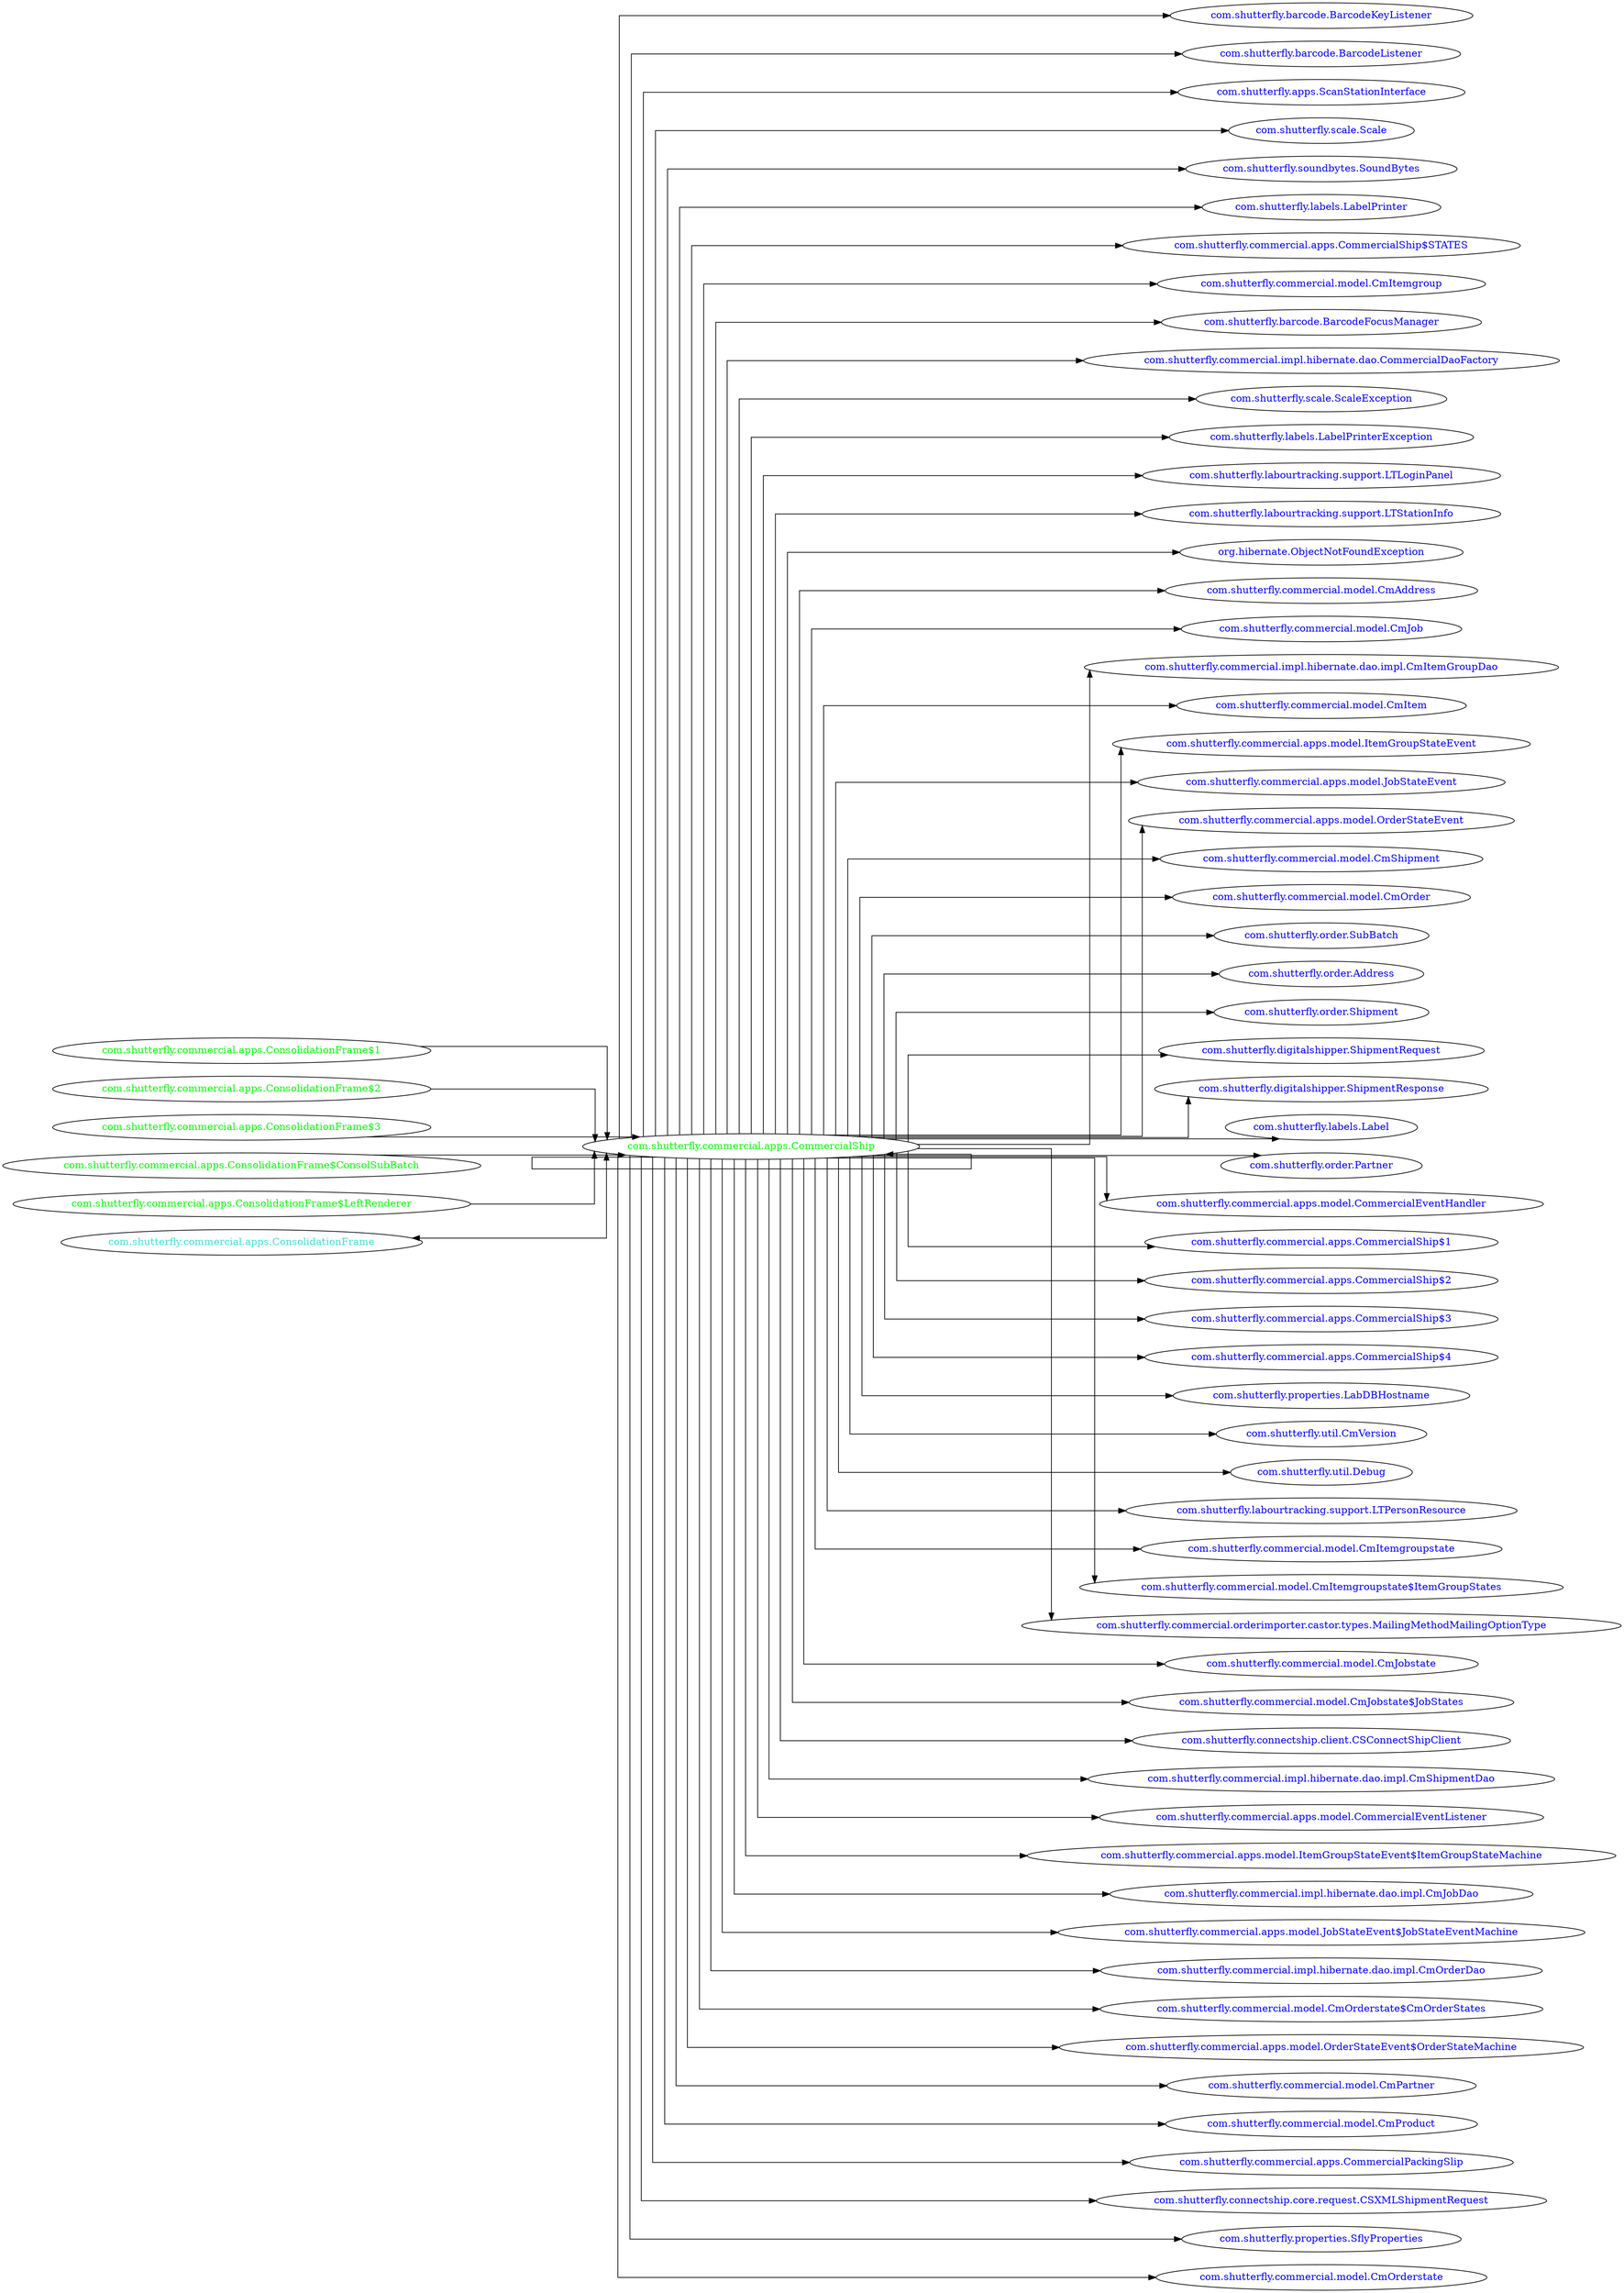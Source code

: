 digraph dependencyGraph {
 concentrate=true;
 ranksep="2.0";
 rankdir="LR"; 
 splines="ortho";
"com.shutterfly.commercial.apps.CommercialShip" [fontcolor="red"];
"com.shutterfly.barcode.BarcodeKeyListener" [ fontcolor="blue" ];
"com.shutterfly.commercial.apps.CommercialShip"->"com.shutterfly.barcode.BarcodeKeyListener";
"com.shutterfly.barcode.BarcodeListener" [ fontcolor="blue" ];
"com.shutterfly.commercial.apps.CommercialShip"->"com.shutterfly.barcode.BarcodeListener";
"com.shutterfly.apps.ScanStationInterface" [ fontcolor="blue" ];
"com.shutterfly.commercial.apps.CommercialShip"->"com.shutterfly.apps.ScanStationInterface";
"com.shutterfly.scale.Scale" [ fontcolor="blue" ];
"com.shutterfly.commercial.apps.CommercialShip"->"com.shutterfly.scale.Scale";
"com.shutterfly.soundbytes.SoundBytes" [ fontcolor="blue" ];
"com.shutterfly.commercial.apps.CommercialShip"->"com.shutterfly.soundbytes.SoundBytes";
"com.shutterfly.labels.LabelPrinter" [ fontcolor="blue" ];
"com.shutterfly.commercial.apps.CommercialShip"->"com.shutterfly.labels.LabelPrinter";
"com.shutterfly.commercial.apps.CommercialShip$STATES" [ fontcolor="blue" ];
"com.shutterfly.commercial.apps.CommercialShip"->"com.shutterfly.commercial.apps.CommercialShip$STATES";
"com.shutterfly.commercial.model.CmItemgroup" [ fontcolor="blue" ];
"com.shutterfly.commercial.apps.CommercialShip"->"com.shutterfly.commercial.model.CmItemgroup";
"com.shutterfly.barcode.BarcodeFocusManager" [ fontcolor="blue" ];
"com.shutterfly.commercial.apps.CommercialShip"->"com.shutterfly.barcode.BarcodeFocusManager";
"com.shutterfly.commercial.impl.hibernate.dao.CommercialDaoFactory" [ fontcolor="blue" ];
"com.shutterfly.commercial.apps.CommercialShip"->"com.shutterfly.commercial.impl.hibernate.dao.CommercialDaoFactory";
"com.shutterfly.scale.ScaleException" [ fontcolor="blue" ];
"com.shutterfly.commercial.apps.CommercialShip"->"com.shutterfly.scale.ScaleException";
"com.shutterfly.labels.LabelPrinterException" [ fontcolor="blue" ];
"com.shutterfly.commercial.apps.CommercialShip"->"com.shutterfly.labels.LabelPrinterException";
"com.shutterfly.labourtracking.support.LTLoginPanel" [ fontcolor="blue" ];
"com.shutterfly.commercial.apps.CommercialShip"->"com.shutterfly.labourtracking.support.LTLoginPanel";
"com.shutterfly.labourtracking.support.LTStationInfo" [ fontcolor="blue" ];
"com.shutterfly.commercial.apps.CommercialShip"->"com.shutterfly.labourtracking.support.LTStationInfo";
"org.hibernate.ObjectNotFoundException" [ fontcolor="blue" ];
"com.shutterfly.commercial.apps.CommercialShip"->"org.hibernate.ObjectNotFoundException";
"com.shutterfly.commercial.model.CmAddress" [ fontcolor="blue" ];
"com.shutterfly.commercial.apps.CommercialShip"->"com.shutterfly.commercial.model.CmAddress";
"com.shutterfly.commercial.model.CmJob" [ fontcolor="blue" ];
"com.shutterfly.commercial.apps.CommercialShip"->"com.shutterfly.commercial.model.CmJob";
"com.shutterfly.commercial.impl.hibernate.dao.impl.CmItemGroupDao" [ fontcolor="blue" ];
"com.shutterfly.commercial.apps.CommercialShip"->"com.shutterfly.commercial.impl.hibernate.dao.impl.CmItemGroupDao";
"com.shutterfly.commercial.model.CmItem" [ fontcolor="blue" ];
"com.shutterfly.commercial.apps.CommercialShip"->"com.shutterfly.commercial.model.CmItem";
"com.shutterfly.commercial.apps.model.ItemGroupStateEvent" [ fontcolor="blue" ];
"com.shutterfly.commercial.apps.CommercialShip"->"com.shutterfly.commercial.apps.model.ItemGroupStateEvent";
"com.shutterfly.commercial.apps.model.JobStateEvent" [ fontcolor="blue" ];
"com.shutterfly.commercial.apps.CommercialShip"->"com.shutterfly.commercial.apps.model.JobStateEvent";
"com.shutterfly.commercial.apps.model.OrderStateEvent" [ fontcolor="blue" ];
"com.shutterfly.commercial.apps.CommercialShip"->"com.shutterfly.commercial.apps.model.OrderStateEvent";
"com.shutterfly.commercial.model.CmShipment" [ fontcolor="blue" ];
"com.shutterfly.commercial.apps.CommercialShip"->"com.shutterfly.commercial.model.CmShipment";
"com.shutterfly.commercial.model.CmOrder" [ fontcolor="blue" ];
"com.shutterfly.commercial.apps.CommercialShip"->"com.shutterfly.commercial.model.CmOrder";
"com.shutterfly.order.SubBatch" [ fontcolor="blue" ];
"com.shutterfly.commercial.apps.CommercialShip"->"com.shutterfly.order.SubBatch";
"com.shutterfly.order.Address" [ fontcolor="blue" ];
"com.shutterfly.commercial.apps.CommercialShip"->"com.shutterfly.order.Address";
"com.shutterfly.order.Shipment" [ fontcolor="blue" ];
"com.shutterfly.commercial.apps.CommercialShip"->"com.shutterfly.order.Shipment";
"com.shutterfly.digitalshipper.ShipmentRequest" [ fontcolor="blue" ];
"com.shutterfly.commercial.apps.CommercialShip"->"com.shutterfly.digitalshipper.ShipmentRequest";
"com.shutterfly.digitalshipper.ShipmentResponse" [ fontcolor="blue" ];
"com.shutterfly.commercial.apps.CommercialShip"->"com.shutterfly.digitalshipper.ShipmentResponse";
"com.shutterfly.labels.Label" [ fontcolor="blue" ];
"com.shutterfly.commercial.apps.CommercialShip"->"com.shutterfly.labels.Label";
"com.shutterfly.order.Partner" [ fontcolor="blue" ];
"com.shutterfly.commercial.apps.CommercialShip"->"com.shutterfly.order.Partner";
"com.shutterfly.commercial.apps.model.CommercialEventHandler" [ fontcolor="blue" ];
"com.shutterfly.commercial.apps.CommercialShip"->"com.shutterfly.commercial.apps.model.CommercialEventHandler";
"com.shutterfly.commercial.apps.CommercialShip$1" [ fontcolor="blue" ];
"com.shutterfly.commercial.apps.CommercialShip"->"com.shutterfly.commercial.apps.CommercialShip$1";
"com.shutterfly.commercial.apps.CommercialShip$2" [ fontcolor="blue" ];
"com.shutterfly.commercial.apps.CommercialShip"->"com.shutterfly.commercial.apps.CommercialShip$2";
"com.shutterfly.commercial.apps.CommercialShip$3" [ fontcolor="blue" ];
"com.shutterfly.commercial.apps.CommercialShip"->"com.shutterfly.commercial.apps.CommercialShip$3";
"com.shutterfly.commercial.apps.CommercialShip$4" [ fontcolor="blue" ];
"com.shutterfly.commercial.apps.CommercialShip"->"com.shutterfly.commercial.apps.CommercialShip$4";
"com.shutterfly.properties.LabDBHostname" [ fontcolor="blue" ];
"com.shutterfly.commercial.apps.CommercialShip"->"com.shutterfly.properties.LabDBHostname";
"com.shutterfly.util.CmVersion" [ fontcolor="blue" ];
"com.shutterfly.commercial.apps.CommercialShip"->"com.shutterfly.util.CmVersion";
"com.shutterfly.util.Debug" [ fontcolor="blue" ];
"com.shutterfly.commercial.apps.CommercialShip"->"com.shutterfly.util.Debug";
"com.shutterfly.labourtracking.support.LTPersonResource" [ fontcolor="blue" ];
"com.shutterfly.commercial.apps.CommercialShip"->"com.shutterfly.labourtracking.support.LTPersonResource";
"com.shutterfly.commercial.model.CmItemgroupstate" [ fontcolor="blue" ];
"com.shutterfly.commercial.apps.CommercialShip"->"com.shutterfly.commercial.model.CmItemgroupstate";
"com.shutterfly.commercial.model.CmItemgroupstate$ItemGroupStates" [ fontcolor="blue" ];
"com.shutterfly.commercial.apps.CommercialShip"->"com.shutterfly.commercial.model.CmItemgroupstate$ItemGroupStates";
"com.shutterfly.commercial.orderimporter.castor.types.MailingMethodMailingOptionType" [ fontcolor="blue" ];
"com.shutterfly.commercial.apps.CommercialShip"->"com.shutterfly.commercial.orderimporter.castor.types.MailingMethodMailingOptionType";
"com.shutterfly.commercial.model.CmJobstate" [ fontcolor="blue" ];
"com.shutterfly.commercial.apps.CommercialShip"->"com.shutterfly.commercial.model.CmJobstate";
"com.shutterfly.commercial.model.CmJobstate$JobStates" [ fontcolor="blue" ];
"com.shutterfly.commercial.apps.CommercialShip"->"com.shutterfly.commercial.model.CmJobstate$JobStates";
"com.shutterfly.connectship.client.CSConnectShipClient" [ fontcolor="blue" ];
"com.shutterfly.commercial.apps.CommercialShip"->"com.shutterfly.connectship.client.CSConnectShipClient";
"com.shutterfly.commercial.impl.hibernate.dao.impl.CmShipmentDao" [ fontcolor="blue" ];
"com.shutterfly.commercial.apps.CommercialShip"->"com.shutterfly.commercial.impl.hibernate.dao.impl.CmShipmentDao";
"com.shutterfly.commercial.apps.model.CommercialEventListener" [ fontcolor="blue" ];
"com.shutterfly.commercial.apps.CommercialShip"->"com.shutterfly.commercial.apps.model.CommercialEventListener";
"com.shutterfly.commercial.apps.model.ItemGroupStateEvent$ItemGroupStateMachine" [ fontcolor="blue" ];
"com.shutterfly.commercial.apps.CommercialShip"->"com.shutterfly.commercial.apps.model.ItemGroupStateEvent$ItemGroupStateMachine";
"com.shutterfly.commercial.impl.hibernate.dao.impl.CmJobDao" [ fontcolor="blue" ];
"com.shutterfly.commercial.apps.CommercialShip"->"com.shutterfly.commercial.impl.hibernate.dao.impl.CmJobDao";
"com.shutterfly.commercial.apps.model.JobStateEvent$JobStateEventMachine" [ fontcolor="blue" ];
"com.shutterfly.commercial.apps.CommercialShip"->"com.shutterfly.commercial.apps.model.JobStateEvent$JobStateEventMachine";
"com.shutterfly.commercial.impl.hibernate.dao.impl.CmOrderDao" [ fontcolor="blue" ];
"com.shutterfly.commercial.apps.CommercialShip"->"com.shutterfly.commercial.impl.hibernate.dao.impl.CmOrderDao";
"com.shutterfly.commercial.model.CmOrderstate$CmOrderStates" [ fontcolor="blue" ];
"com.shutterfly.commercial.apps.CommercialShip"->"com.shutterfly.commercial.model.CmOrderstate$CmOrderStates";
"com.shutterfly.commercial.apps.model.OrderStateEvent$OrderStateMachine" [ fontcolor="blue" ];
"com.shutterfly.commercial.apps.CommercialShip"->"com.shutterfly.commercial.apps.model.OrderStateEvent$OrderStateMachine";
"com.shutterfly.commercial.model.CmPartner" [ fontcolor="blue" ];
"com.shutterfly.commercial.apps.CommercialShip"->"com.shutterfly.commercial.model.CmPartner";
"com.shutterfly.commercial.model.CmProduct" [ fontcolor="blue" ];
"com.shutterfly.commercial.apps.CommercialShip"->"com.shutterfly.commercial.model.CmProduct";
"com.shutterfly.commercial.apps.CommercialPackingSlip" [ fontcolor="blue" ];
"com.shutterfly.commercial.apps.CommercialShip"->"com.shutterfly.commercial.apps.CommercialPackingSlip";
"com.shutterfly.connectship.core.request.CSXMLShipmentRequest" [ fontcolor="blue" ];
"com.shutterfly.commercial.apps.CommercialShip"->"com.shutterfly.connectship.core.request.CSXMLShipmentRequest";
"com.shutterfly.properties.SflyProperties" [ fontcolor="blue" ];
"com.shutterfly.commercial.apps.CommercialShip"->"com.shutterfly.properties.SflyProperties";
"com.shutterfly.commercial.model.CmOrderstate" [ fontcolor="blue" ];
"com.shutterfly.commercial.apps.CommercialShip"->"com.shutterfly.commercial.model.CmOrderstate";
"com.shutterfly.commercial.apps.ConsolidationFrame$1" [ fontcolor="green" ];
"com.shutterfly.commercial.apps.ConsolidationFrame$1"->"com.shutterfly.commercial.apps.CommercialShip";
"com.shutterfly.commercial.apps.ConsolidationFrame$2" [ fontcolor="green" ];
"com.shutterfly.commercial.apps.ConsolidationFrame$2"->"com.shutterfly.commercial.apps.CommercialShip";
"com.shutterfly.commercial.apps.CommercialShip" [ fontcolor="green" ];
"com.shutterfly.commercial.apps.CommercialShip"->"com.shutterfly.commercial.apps.CommercialShip";
"com.shutterfly.commercial.apps.ConsolidationFrame$3" [ fontcolor="green" ];
"com.shutterfly.commercial.apps.ConsolidationFrame$3"->"com.shutterfly.commercial.apps.CommercialShip";
"com.shutterfly.commercial.apps.ConsolidationFrame$ConsolSubBatch" [ fontcolor="green" ];
"com.shutterfly.commercial.apps.ConsolidationFrame$ConsolSubBatch"->"com.shutterfly.commercial.apps.CommercialShip";
"com.shutterfly.commercial.apps.ConsolidationFrame$LeftRenderer" [ fontcolor="green" ];
"com.shutterfly.commercial.apps.ConsolidationFrame$LeftRenderer"->"com.shutterfly.commercial.apps.CommercialShip";
"com.shutterfly.commercial.apps.ConsolidationFrame" [ fontcolor="turquoise" ];
"com.shutterfly.commercial.apps.ConsolidationFrame"->"com.shutterfly.commercial.apps.CommercialShip" [dir=both];
}